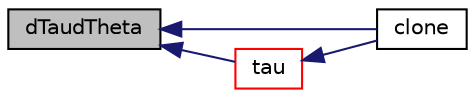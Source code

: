 digraph "dTaudTheta"
{
  bgcolor="transparent";
  edge [fontname="Helvetica",fontsize="10",labelfontname="Helvetica",labelfontsize="10"];
  node [fontname="Helvetica",fontsize="10",shape=record];
  rankdir="LR";
  Node1 [label="dTaudTheta",height=0.2,width=0.4,color="black", fillcolor="grey75", style="filled", fontcolor="black"];
  Node1 -> Node2 [dir="back",color="midnightblue",fontsize="10",style="solid",fontname="Helvetica"];
  Node2 [label="clone",height=0.2,width=0.4,color="black",URL="$a00982.html#ac442d1688eef9f6374f07d6d335b2fe0",tooltip="Clone. "];
  Node1 -> Node3 [dir="back",color="midnightblue",fontsize="10",style="solid",fontname="Helvetica"];
  Node3 [label="tau",height=0.2,width=0.4,color="red",URL="$a00982.html#af8d0a2f75affd02ed63cf41b855f0cbf",tooltip="Member Functions. "];
  Node3 -> Node2 [dir="back",color="midnightblue",fontsize="10",style="solid",fontname="Helvetica"];
}
